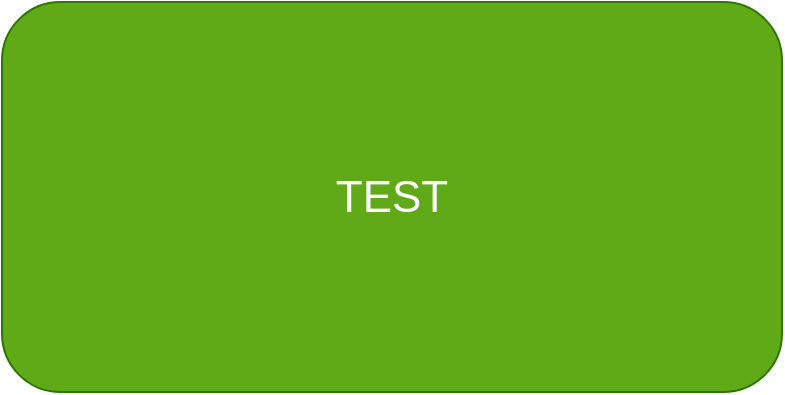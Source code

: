 <mxfile>
    <diagram name="Page-1" id="2q1nWeFOjrHke_GeI0AT">
        <mxGraphModel dx="2658" dy="592" grid="1" gridSize="10" guides="1" tooltips="1" connect="1" arrows="1" fold="1" page="1" pageScale="1" pageWidth="827" pageHeight="1169" math="0" shadow="0">
            <root>
                <mxCell id="0"/>
                <mxCell id="1" parent="0"/>
                <mxCell id="mw1qhxmh3SIuLwi_OL3V-1" value="&lt;font style=&quot;font-size: 22px;&quot;&gt;TEST&lt;/font&gt;" style="rounded=1;whiteSpace=wrap;html=1;fillColor=#60a917;fontColor=#ffffff;strokeColor=#2D7600;" parent="1" vertex="1">
                    <mxGeometry x="-460" y="80" width="390" height="195" as="geometry"/>
                </mxCell>
            </root>
        </mxGraphModel>
    </diagram>
</mxfile>